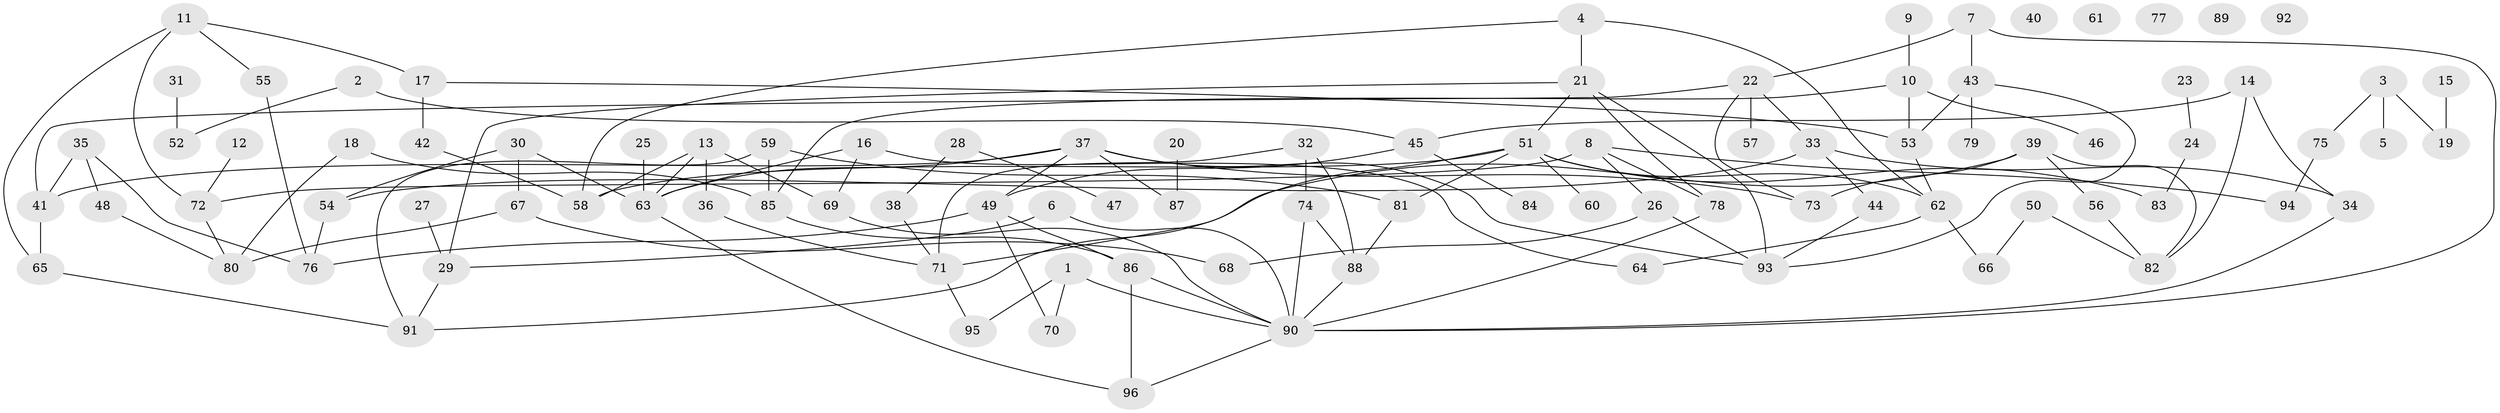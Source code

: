 // Generated by graph-tools (version 1.1) at 2025/25/03/09/25 03:25:17]
// undirected, 96 vertices, 134 edges
graph export_dot {
graph [start="1"]
  node [color=gray90,style=filled];
  1;
  2;
  3;
  4;
  5;
  6;
  7;
  8;
  9;
  10;
  11;
  12;
  13;
  14;
  15;
  16;
  17;
  18;
  19;
  20;
  21;
  22;
  23;
  24;
  25;
  26;
  27;
  28;
  29;
  30;
  31;
  32;
  33;
  34;
  35;
  36;
  37;
  38;
  39;
  40;
  41;
  42;
  43;
  44;
  45;
  46;
  47;
  48;
  49;
  50;
  51;
  52;
  53;
  54;
  55;
  56;
  57;
  58;
  59;
  60;
  61;
  62;
  63;
  64;
  65;
  66;
  67;
  68;
  69;
  70;
  71;
  72;
  73;
  74;
  75;
  76;
  77;
  78;
  79;
  80;
  81;
  82;
  83;
  84;
  85;
  86;
  87;
  88;
  89;
  90;
  91;
  92;
  93;
  94;
  95;
  96;
  1 -- 70;
  1 -- 90;
  1 -- 95;
  2 -- 45;
  2 -- 52;
  3 -- 5;
  3 -- 19;
  3 -- 75;
  4 -- 21;
  4 -- 58;
  4 -- 62;
  6 -- 29;
  6 -- 90;
  7 -- 22;
  7 -- 43;
  7 -- 90;
  8 -- 26;
  8 -- 72;
  8 -- 78;
  8 -- 94;
  9 -- 10;
  10 -- 46;
  10 -- 53;
  10 -- 85;
  11 -- 17;
  11 -- 55;
  11 -- 65;
  11 -- 72;
  12 -- 72;
  13 -- 36;
  13 -- 58;
  13 -- 63;
  13 -- 69;
  14 -- 34;
  14 -- 45;
  14 -- 82;
  15 -- 19;
  16 -- 63;
  16 -- 64;
  16 -- 69;
  17 -- 42;
  17 -- 53;
  18 -- 80;
  18 -- 85;
  20 -- 87;
  21 -- 29;
  21 -- 51;
  21 -- 78;
  21 -- 93;
  22 -- 33;
  22 -- 41;
  22 -- 57;
  22 -- 73;
  23 -- 24;
  24 -- 83;
  25 -- 63;
  26 -- 68;
  26 -- 93;
  27 -- 29;
  28 -- 38;
  28 -- 47;
  29 -- 91;
  30 -- 54;
  30 -- 63;
  30 -- 67;
  31 -- 52;
  32 -- 71;
  32 -- 74;
  32 -- 88;
  33 -- 34;
  33 -- 44;
  33 -- 54;
  34 -- 90;
  35 -- 41;
  35 -- 48;
  35 -- 76;
  36 -- 71;
  37 -- 41;
  37 -- 49;
  37 -- 63;
  37 -- 73;
  37 -- 87;
  37 -- 93;
  38 -- 71;
  39 -- 56;
  39 -- 71;
  39 -- 73;
  39 -- 82;
  41 -- 65;
  42 -- 58;
  43 -- 53;
  43 -- 79;
  43 -- 93;
  44 -- 93;
  45 -- 49;
  45 -- 84;
  48 -- 80;
  49 -- 70;
  49 -- 76;
  49 -- 86;
  50 -- 66;
  50 -- 82;
  51 -- 58;
  51 -- 60;
  51 -- 62;
  51 -- 81;
  51 -- 83;
  51 -- 91;
  53 -- 62;
  54 -- 76;
  55 -- 76;
  56 -- 82;
  59 -- 81;
  59 -- 85;
  59 -- 91;
  62 -- 64;
  62 -- 66;
  63 -- 96;
  65 -- 91;
  67 -- 68;
  67 -- 80;
  69 -- 90;
  71 -- 95;
  72 -- 80;
  74 -- 88;
  74 -- 90;
  75 -- 94;
  78 -- 90;
  81 -- 88;
  85 -- 86;
  86 -- 90;
  86 -- 96;
  88 -- 90;
  90 -- 96;
}
